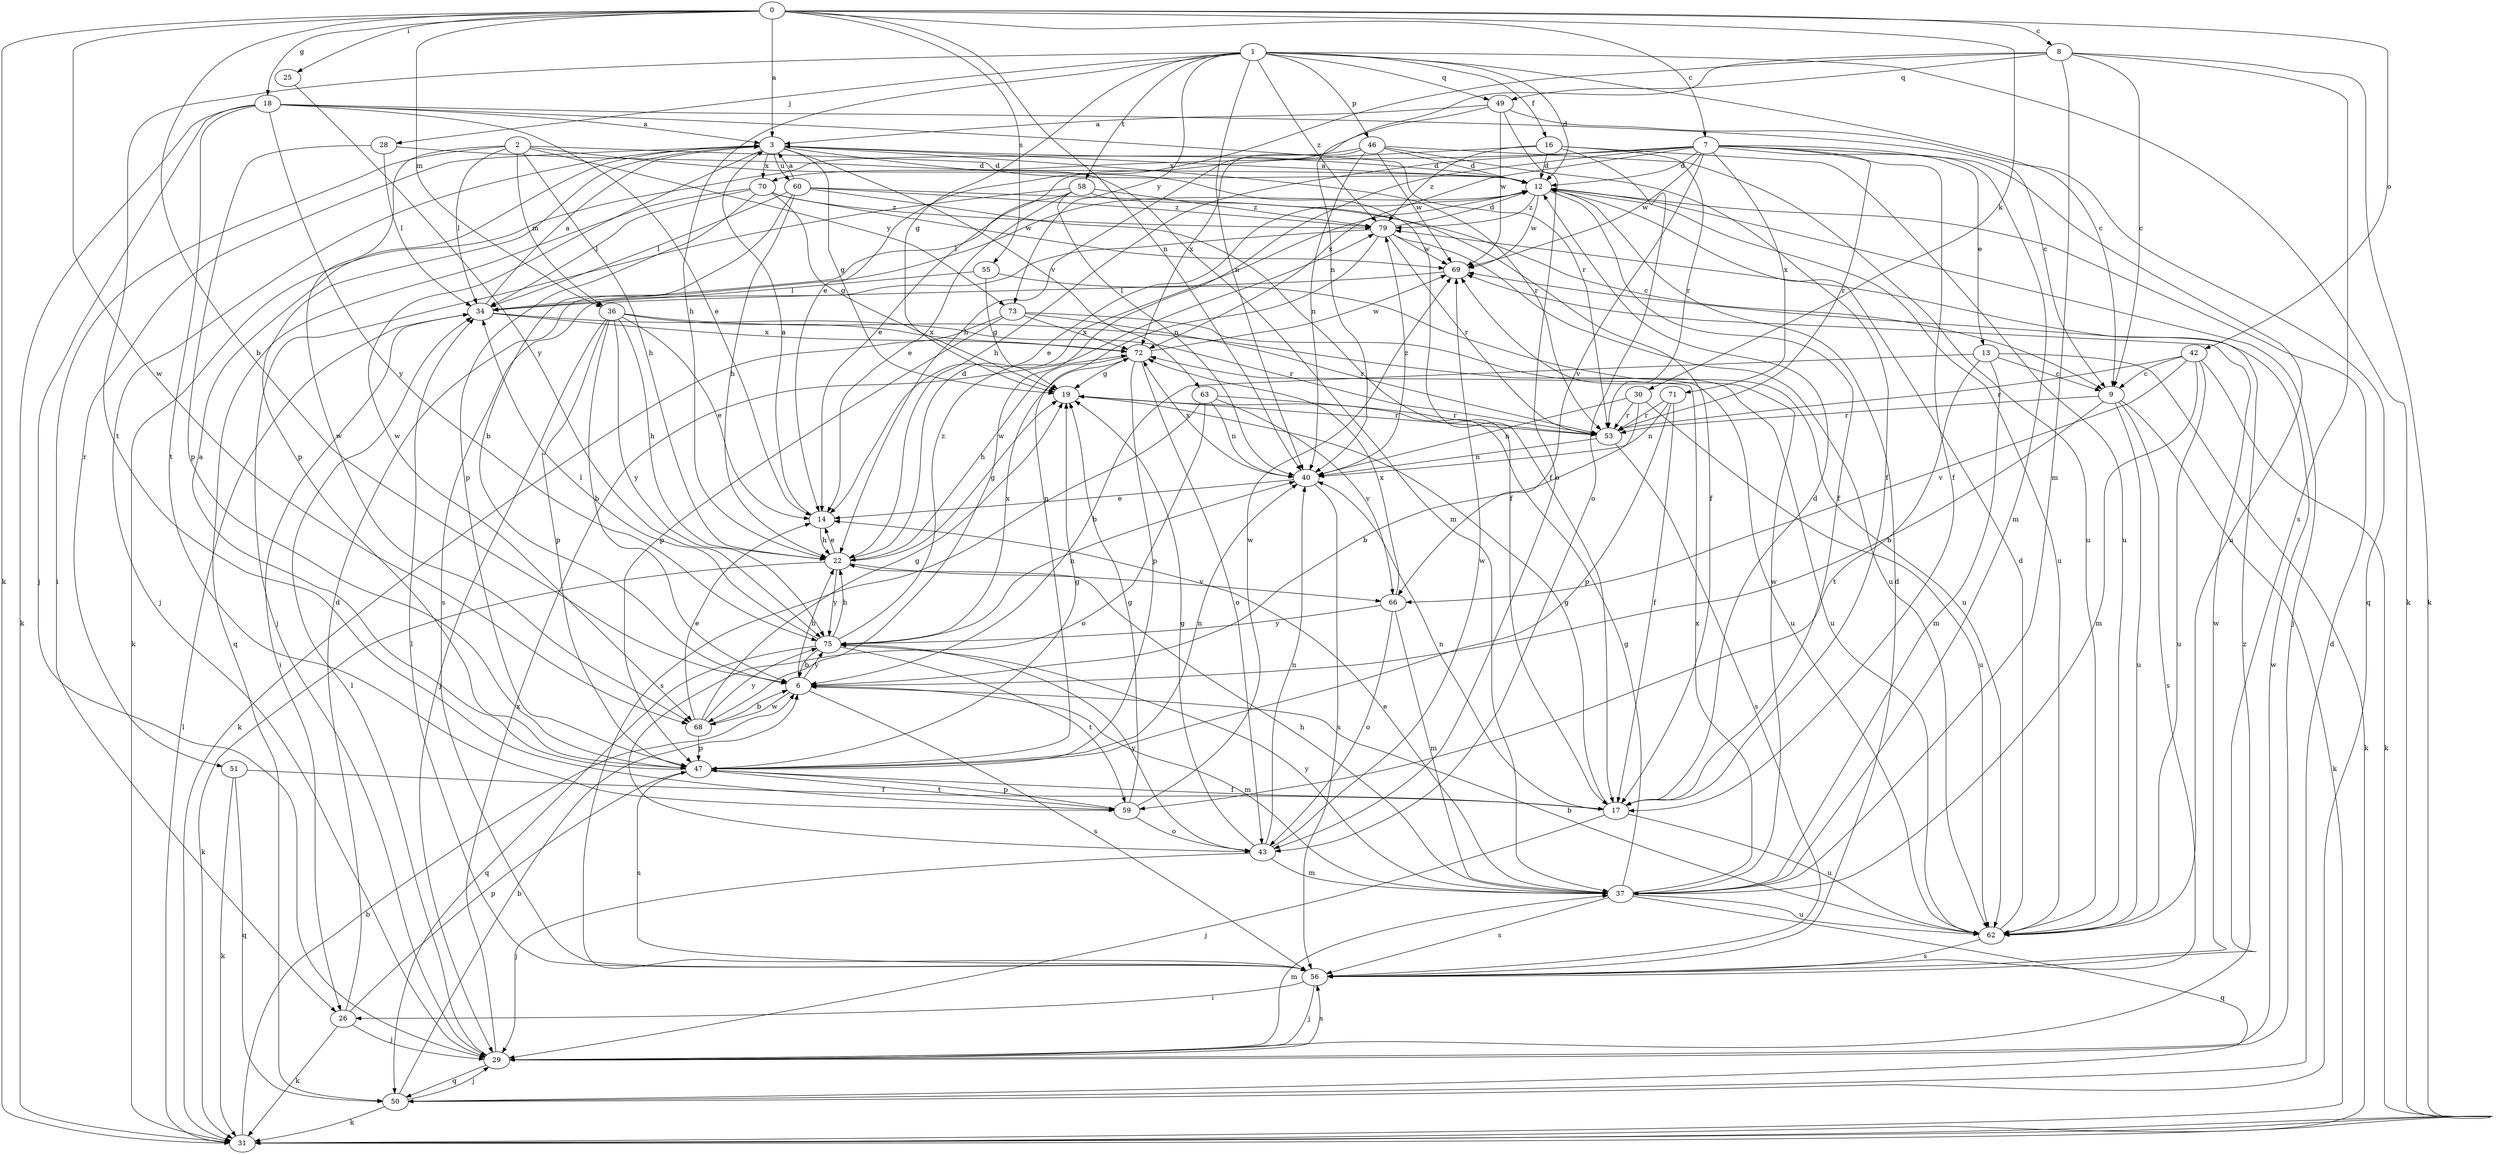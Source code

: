strict digraph  {
0;
1;
2;
3;
6;
7;
8;
9;
12;
13;
14;
16;
17;
18;
19;
22;
25;
26;
28;
29;
30;
31;
34;
36;
37;
40;
42;
43;
46;
47;
49;
50;
51;
53;
55;
56;
58;
59;
60;
62;
63;
66;
68;
69;
70;
71;
72;
73;
75;
79;
0 -> 3  [label=a];
0 -> 6  [label=b];
0 -> 7  [label=c];
0 -> 8  [label=c];
0 -> 18  [label=g];
0 -> 25  [label=i];
0 -> 30  [label=k];
0 -> 31  [label=k];
0 -> 36  [label=m];
0 -> 40  [label=n];
0 -> 42  [label=o];
0 -> 55  [label=s];
0 -> 68  [label=w];
1 -> 9  [label=c];
1 -> 12  [label=d];
1 -> 16  [label=f];
1 -> 19  [label=g];
1 -> 22  [label=h];
1 -> 28  [label=j];
1 -> 31  [label=k];
1 -> 40  [label=n];
1 -> 46  [label=p];
1 -> 49  [label=q];
1 -> 58  [label=t];
1 -> 59  [label=t];
1 -> 73  [label=y];
1 -> 79  [label=z];
2 -> 12  [label=d];
2 -> 17  [label=f];
2 -> 22  [label=h];
2 -> 26  [label=i];
2 -> 34  [label=l];
2 -> 36  [label=m];
2 -> 68  [label=w];
2 -> 73  [label=y];
3 -> 12  [label=d];
3 -> 19  [label=g];
3 -> 29  [label=j];
3 -> 37  [label=m];
3 -> 47  [label=p];
3 -> 51  [label=r];
3 -> 53  [label=r];
3 -> 60  [label=u];
3 -> 63  [label=v];
3 -> 68  [label=w];
3 -> 70  [label=x];
6 -> 22  [label=h];
6 -> 37  [label=m];
6 -> 56  [label=s];
6 -> 68  [label=w];
6 -> 75  [label=y];
7 -> 12  [label=d];
7 -> 13  [label=e];
7 -> 17  [label=f];
7 -> 22  [label=h];
7 -> 37  [label=m];
7 -> 53  [label=r];
7 -> 62  [label=u];
7 -> 66  [label=v];
7 -> 68  [label=w];
7 -> 69  [label=w];
7 -> 70  [label=x];
7 -> 71  [label=x];
7 -> 72  [label=x];
8 -> 9  [label=c];
8 -> 14  [label=e];
8 -> 31  [label=k];
8 -> 37  [label=m];
8 -> 40  [label=n];
8 -> 49  [label=q];
8 -> 56  [label=s];
9 -> 6  [label=b];
9 -> 31  [label=k];
9 -> 53  [label=r];
9 -> 56  [label=s];
9 -> 62  [label=u];
12 -> 3  [label=a];
12 -> 14  [label=e];
12 -> 17  [label=f];
12 -> 29  [label=j];
12 -> 62  [label=u];
12 -> 69  [label=w];
12 -> 79  [label=z];
13 -> 6  [label=b];
13 -> 9  [label=c];
13 -> 31  [label=k];
13 -> 37  [label=m];
13 -> 59  [label=t];
14 -> 3  [label=a];
14 -> 22  [label=h];
16 -> 12  [label=d];
16 -> 14  [label=e];
16 -> 43  [label=o];
16 -> 53  [label=r];
16 -> 62  [label=u];
16 -> 79  [label=z];
17 -> 12  [label=d];
17 -> 19  [label=g];
17 -> 29  [label=j];
17 -> 40  [label=n];
17 -> 62  [label=u];
18 -> 3  [label=a];
18 -> 9  [label=c];
18 -> 14  [label=e];
18 -> 29  [label=j];
18 -> 31  [label=k];
18 -> 53  [label=r];
18 -> 59  [label=t];
18 -> 75  [label=y];
19 -> 53  [label=r];
22 -> 12  [label=d];
22 -> 14  [label=e];
22 -> 19  [label=g];
22 -> 31  [label=k];
22 -> 66  [label=v];
22 -> 75  [label=y];
25 -> 75  [label=y];
26 -> 12  [label=d];
26 -> 29  [label=j];
26 -> 31  [label=k];
26 -> 47  [label=p];
28 -> 12  [label=d];
28 -> 34  [label=l];
28 -> 47  [label=p];
29 -> 34  [label=l];
29 -> 37  [label=m];
29 -> 50  [label=q];
29 -> 56  [label=s];
29 -> 69  [label=w];
29 -> 72  [label=x];
29 -> 79  [label=z];
30 -> 6  [label=b];
30 -> 40  [label=n];
30 -> 53  [label=r];
30 -> 62  [label=u];
31 -> 6  [label=b];
31 -> 34  [label=l];
34 -> 3  [label=a];
34 -> 26  [label=i];
34 -> 53  [label=r];
34 -> 72  [label=x];
36 -> 6  [label=b];
36 -> 14  [label=e];
36 -> 22  [label=h];
36 -> 29  [label=j];
36 -> 47  [label=p];
36 -> 62  [label=u];
36 -> 72  [label=x];
36 -> 75  [label=y];
37 -> 14  [label=e];
37 -> 19  [label=g];
37 -> 22  [label=h];
37 -> 50  [label=q];
37 -> 56  [label=s];
37 -> 62  [label=u];
37 -> 69  [label=w];
37 -> 72  [label=x];
37 -> 75  [label=y];
40 -> 14  [label=e];
40 -> 56  [label=s];
40 -> 72  [label=x];
40 -> 79  [label=z];
42 -> 9  [label=c];
42 -> 31  [label=k];
42 -> 37  [label=m];
42 -> 53  [label=r];
42 -> 62  [label=u];
42 -> 66  [label=v];
43 -> 19  [label=g];
43 -> 29  [label=j];
43 -> 37  [label=m];
43 -> 40  [label=n];
43 -> 69  [label=w];
43 -> 75  [label=y];
46 -> 12  [label=d];
46 -> 17  [label=f];
46 -> 31  [label=k];
46 -> 40  [label=n];
46 -> 62  [label=u];
46 -> 69  [label=w];
46 -> 72  [label=x];
47 -> 3  [label=a];
47 -> 17  [label=f];
47 -> 19  [label=g];
47 -> 40  [label=n];
47 -> 56  [label=s];
47 -> 59  [label=t];
49 -> 3  [label=a];
49 -> 22  [label=h];
49 -> 43  [label=o];
49 -> 50  [label=q];
49 -> 69  [label=w];
50 -> 6  [label=b];
50 -> 12  [label=d];
50 -> 29  [label=j];
50 -> 31  [label=k];
51 -> 17  [label=f];
51 -> 31  [label=k];
51 -> 50  [label=q];
53 -> 40  [label=n];
53 -> 56  [label=s];
55 -> 19  [label=g];
55 -> 34  [label=l];
55 -> 62  [label=u];
56 -> 12  [label=d];
56 -> 26  [label=i];
56 -> 29  [label=j];
56 -> 34  [label=l];
56 -> 69  [label=w];
58 -> 14  [label=e];
58 -> 17  [label=f];
58 -> 29  [label=j];
58 -> 34  [label=l];
58 -> 40  [label=n];
58 -> 79  [label=z];
59 -> 19  [label=g];
59 -> 43  [label=o];
59 -> 47  [label=p];
59 -> 69  [label=w];
60 -> 3  [label=a];
60 -> 6  [label=b];
60 -> 9  [label=c];
60 -> 17  [label=f];
60 -> 22  [label=h];
60 -> 34  [label=l];
60 -> 79  [label=z];
62 -> 6  [label=b];
62 -> 12  [label=d];
62 -> 56  [label=s];
63 -> 40  [label=n];
63 -> 43  [label=o];
63 -> 53  [label=r];
63 -> 56  [label=s];
63 -> 66  [label=v];
66 -> 37  [label=m];
66 -> 43  [label=o];
66 -> 72  [label=x];
66 -> 75  [label=y];
68 -> 6  [label=b];
68 -> 14  [label=e];
68 -> 19  [label=g];
68 -> 47  [label=p];
68 -> 75  [label=y];
69 -> 34  [label=l];
70 -> 19  [label=g];
70 -> 34  [label=l];
70 -> 47  [label=p];
70 -> 50  [label=q];
70 -> 69  [label=w];
70 -> 79  [label=z];
71 -> 17  [label=f];
71 -> 40  [label=n];
71 -> 47  [label=p];
71 -> 53  [label=r];
72 -> 19  [label=g];
72 -> 22  [label=h];
72 -> 43  [label=o];
72 -> 47  [label=p];
72 -> 69  [label=w];
73 -> 31  [label=k];
73 -> 47  [label=p];
73 -> 53  [label=r];
73 -> 62  [label=u];
73 -> 72  [label=x];
75 -> 6  [label=b];
75 -> 22  [label=h];
75 -> 34  [label=l];
75 -> 40  [label=n];
75 -> 50  [label=q];
75 -> 59  [label=t];
75 -> 72  [label=x];
75 -> 79  [label=z];
79 -> 12  [label=d];
79 -> 47  [label=p];
79 -> 53  [label=r];
79 -> 56  [label=s];
79 -> 62  [label=u];
79 -> 69  [label=w];
}
